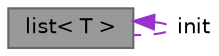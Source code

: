 digraph "list&lt; T &gt;"
{
 // LATEX_PDF_SIZE
  bgcolor="transparent";
  edge [fontname=Helvetica,fontsize=10,labelfontname=Helvetica,labelfontsize=10];
  node [fontname=Helvetica,fontsize=10,shape=box,height=0.2,width=0.4];
  Node1 [label="list\< T \>",height=0.2,width=0.4,color="gray40", fillcolor="grey60", style="filled", fontcolor="black",tooltip="The list class represents a linked list."];
  Node1 -> Node1 [dir="back",color="darkorchid3",style="dashed",label=" init" ];
}
